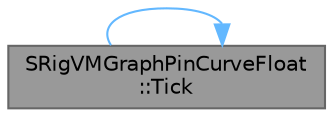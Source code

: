 digraph "SRigVMGraphPinCurveFloat::Tick"
{
 // INTERACTIVE_SVG=YES
 // LATEX_PDF_SIZE
  bgcolor="transparent";
  edge [fontname=Helvetica,fontsize=10,labelfontname=Helvetica,labelfontsize=10];
  node [fontname=Helvetica,fontsize=10,shape=box,height=0.2,width=0.4];
  rankdir="RL";
  Node1 [id="Node000001",label="SRigVMGraphPinCurveFloat\l::Tick",height=0.2,width=0.4,color="gray40", fillcolor="grey60", style="filled", fontcolor="black",tooltip="Ticks this widget with Geometry."];
  Node1 -> Node1 [id="edge1_Node000001_Node000001",dir="back",color="steelblue1",style="solid",tooltip=" "];
}
